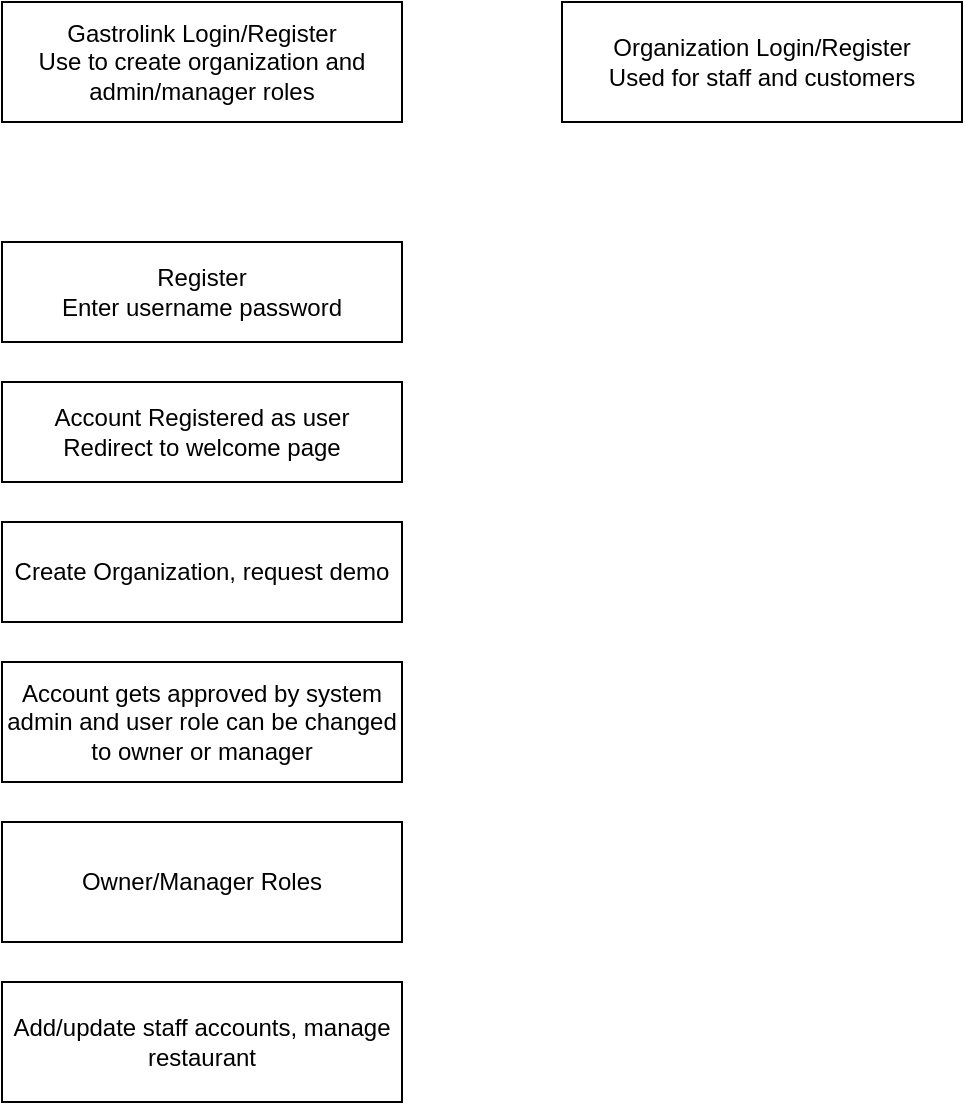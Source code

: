 <mxfile version="26.2.12">
  <diagram name="Page-1" id="A8_u68RfL2LV3q6IgXbs">
    <mxGraphModel dx="978" dy="672" grid="1" gridSize="10" guides="1" tooltips="1" connect="1" arrows="1" fold="1" page="1" pageScale="1" pageWidth="827" pageHeight="1169" math="0" shadow="0">
      <root>
        <mxCell id="0" />
        <mxCell id="1" parent="0" />
        <mxCell id="0DXgp-dB58mlAcGDl0mQ-1" value="Register&lt;div&gt;Enter username password&lt;/div&gt;" style="rounded=0;whiteSpace=wrap;html=1;" vertex="1" parent="1">
          <mxGeometry x="150" y="250" width="200" height="50" as="geometry" />
        </mxCell>
        <mxCell id="0DXgp-dB58mlAcGDl0mQ-2" value="Account Registered as user&lt;div&gt;Redirect to welcome page&lt;/div&gt;" style="rounded=0;whiteSpace=wrap;html=1;" vertex="1" parent="1">
          <mxGeometry x="150" y="320" width="200" height="50" as="geometry" />
        </mxCell>
        <mxCell id="0DXgp-dB58mlAcGDl0mQ-3" value="&lt;div&gt;Create Organization, request demo&lt;/div&gt;" style="rounded=0;whiteSpace=wrap;html=1;" vertex="1" parent="1">
          <mxGeometry x="150" y="390" width="200" height="50" as="geometry" />
        </mxCell>
        <mxCell id="0DXgp-dB58mlAcGDl0mQ-4" value="&lt;div&gt;Account gets approved by system admin and user role can be changed to owner or manager&lt;/div&gt;" style="rounded=0;whiteSpace=wrap;html=1;" vertex="1" parent="1">
          <mxGeometry x="150" y="460" width="200" height="60" as="geometry" />
        </mxCell>
        <mxCell id="0DXgp-dB58mlAcGDl0mQ-5" value="&lt;div&gt;Owner/Manager Roles&lt;/div&gt;" style="rounded=0;whiteSpace=wrap;html=1;" vertex="1" parent="1">
          <mxGeometry x="150" y="540" width="200" height="60" as="geometry" />
        </mxCell>
        <mxCell id="0DXgp-dB58mlAcGDl0mQ-6" value="&lt;div&gt;Add/update staff accounts, manage restaurant&lt;/div&gt;" style="rounded=0;whiteSpace=wrap;html=1;" vertex="1" parent="1">
          <mxGeometry x="150" y="620" width="200" height="60" as="geometry" />
        </mxCell>
        <mxCell id="0DXgp-dB58mlAcGDl0mQ-7" value="&lt;div&gt;Gastrolink Login/Register&lt;/div&gt;&lt;div&gt;Use to create organization and admin/manager roles&lt;/div&gt;" style="rounded=0;whiteSpace=wrap;html=1;" vertex="1" parent="1">
          <mxGeometry x="150" y="130" width="200" height="60" as="geometry" />
        </mxCell>
        <mxCell id="0DXgp-dB58mlAcGDl0mQ-8" value="&lt;div&gt;Organization Login/Register&lt;/div&gt;&lt;div&gt;Used for staff and customers&lt;/div&gt;" style="rounded=0;whiteSpace=wrap;html=1;" vertex="1" parent="1">
          <mxGeometry x="430" y="130" width="200" height="60" as="geometry" />
        </mxCell>
      </root>
    </mxGraphModel>
  </diagram>
</mxfile>
